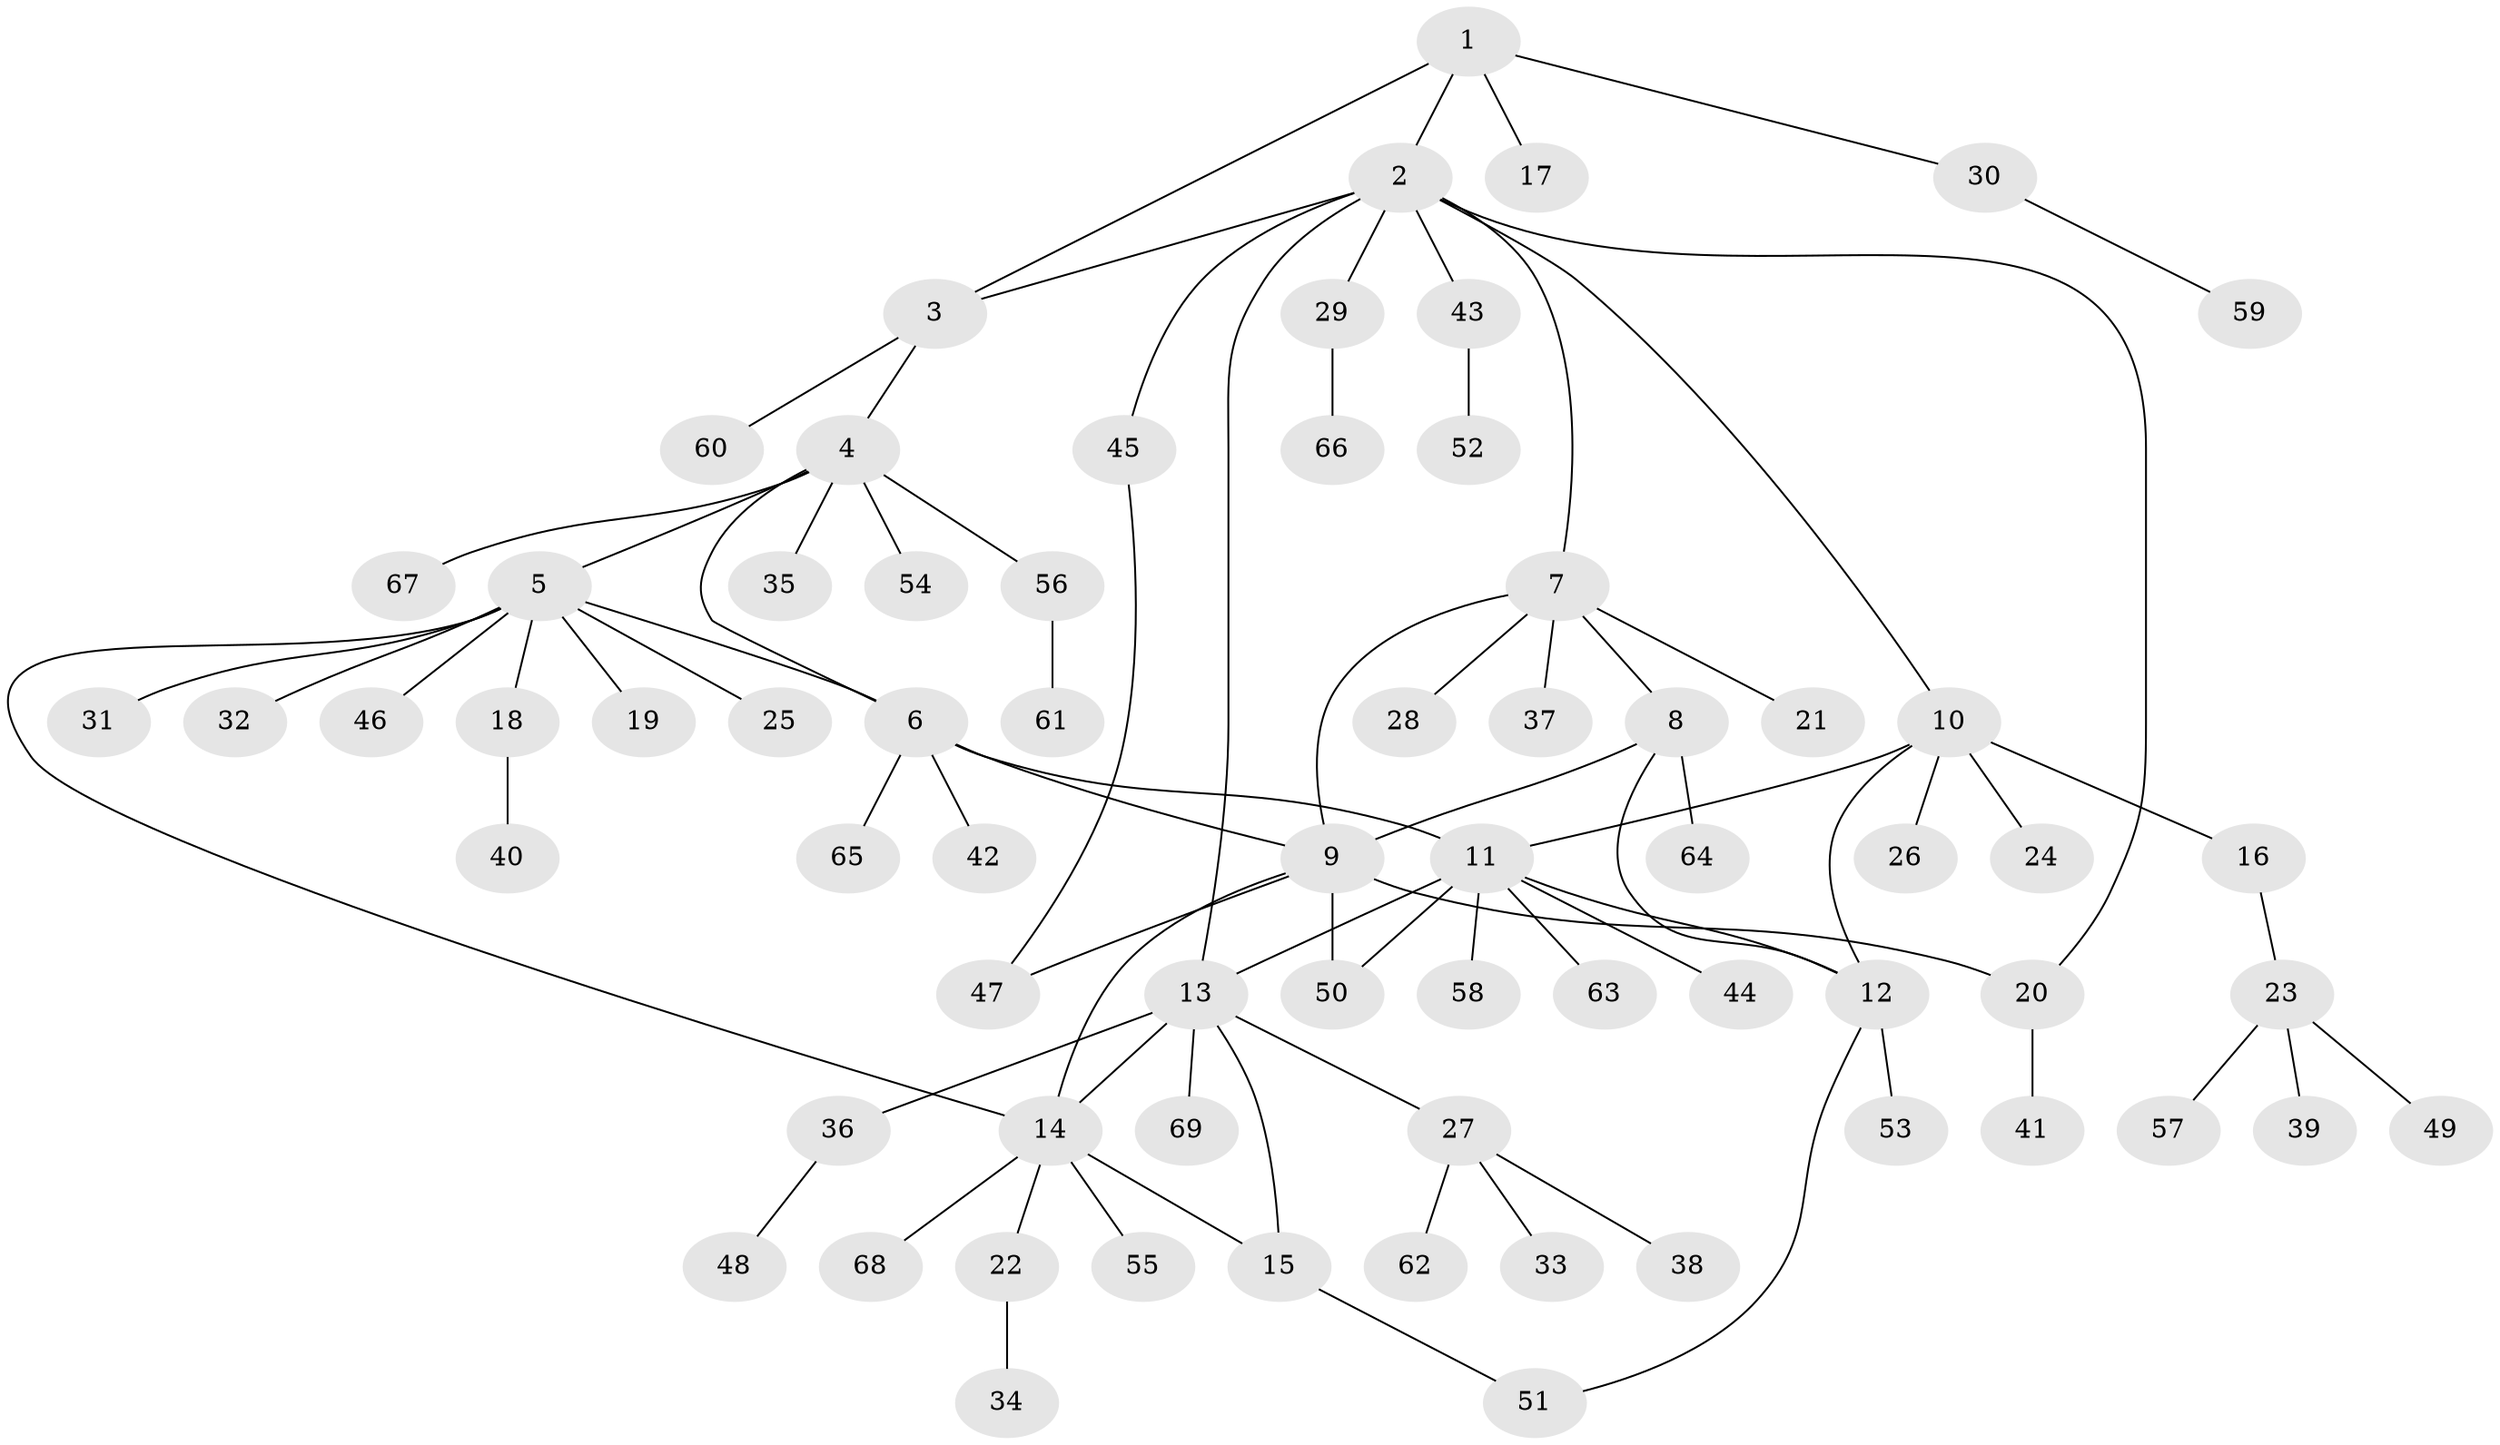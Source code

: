 // coarse degree distribution, {3: 0.1, 9: 0.04, 6: 0.04, 13: 0.02, 10: 0.02, 5: 0.02, 8: 0.02, 2: 0.12, 1: 0.62}
// Generated by graph-tools (version 1.1) at 2025/52/02/27/25 19:52:17]
// undirected, 69 vertices, 83 edges
graph export_dot {
graph [start="1"]
  node [color=gray90,style=filled];
  1;
  2;
  3;
  4;
  5;
  6;
  7;
  8;
  9;
  10;
  11;
  12;
  13;
  14;
  15;
  16;
  17;
  18;
  19;
  20;
  21;
  22;
  23;
  24;
  25;
  26;
  27;
  28;
  29;
  30;
  31;
  32;
  33;
  34;
  35;
  36;
  37;
  38;
  39;
  40;
  41;
  42;
  43;
  44;
  45;
  46;
  47;
  48;
  49;
  50;
  51;
  52;
  53;
  54;
  55;
  56;
  57;
  58;
  59;
  60;
  61;
  62;
  63;
  64;
  65;
  66;
  67;
  68;
  69;
  1 -- 2;
  1 -- 3;
  1 -- 17;
  1 -- 30;
  2 -- 3;
  2 -- 7;
  2 -- 10;
  2 -- 13;
  2 -- 20;
  2 -- 29;
  2 -- 43;
  2 -- 45;
  3 -- 4;
  3 -- 60;
  4 -- 5;
  4 -- 6;
  4 -- 35;
  4 -- 54;
  4 -- 56;
  4 -- 67;
  5 -- 6;
  5 -- 14;
  5 -- 18;
  5 -- 19;
  5 -- 25;
  5 -- 31;
  5 -- 32;
  5 -- 46;
  6 -- 9;
  6 -- 11;
  6 -- 42;
  6 -- 65;
  7 -- 8;
  7 -- 9;
  7 -- 21;
  7 -- 28;
  7 -- 37;
  8 -- 9;
  8 -- 12;
  8 -- 64;
  9 -- 14;
  9 -- 20;
  9 -- 47;
  9 -- 50;
  10 -- 11;
  10 -- 12;
  10 -- 16;
  10 -- 24;
  10 -- 26;
  11 -- 12;
  11 -- 13;
  11 -- 44;
  11 -- 50;
  11 -- 58;
  11 -- 63;
  12 -- 51;
  12 -- 53;
  13 -- 14;
  13 -- 15;
  13 -- 27;
  13 -- 36;
  13 -- 69;
  14 -- 15;
  14 -- 22;
  14 -- 55;
  14 -- 68;
  15 -- 51;
  16 -- 23;
  18 -- 40;
  20 -- 41;
  22 -- 34;
  23 -- 39;
  23 -- 49;
  23 -- 57;
  27 -- 33;
  27 -- 38;
  27 -- 62;
  29 -- 66;
  30 -- 59;
  36 -- 48;
  43 -- 52;
  45 -- 47;
  56 -- 61;
}

